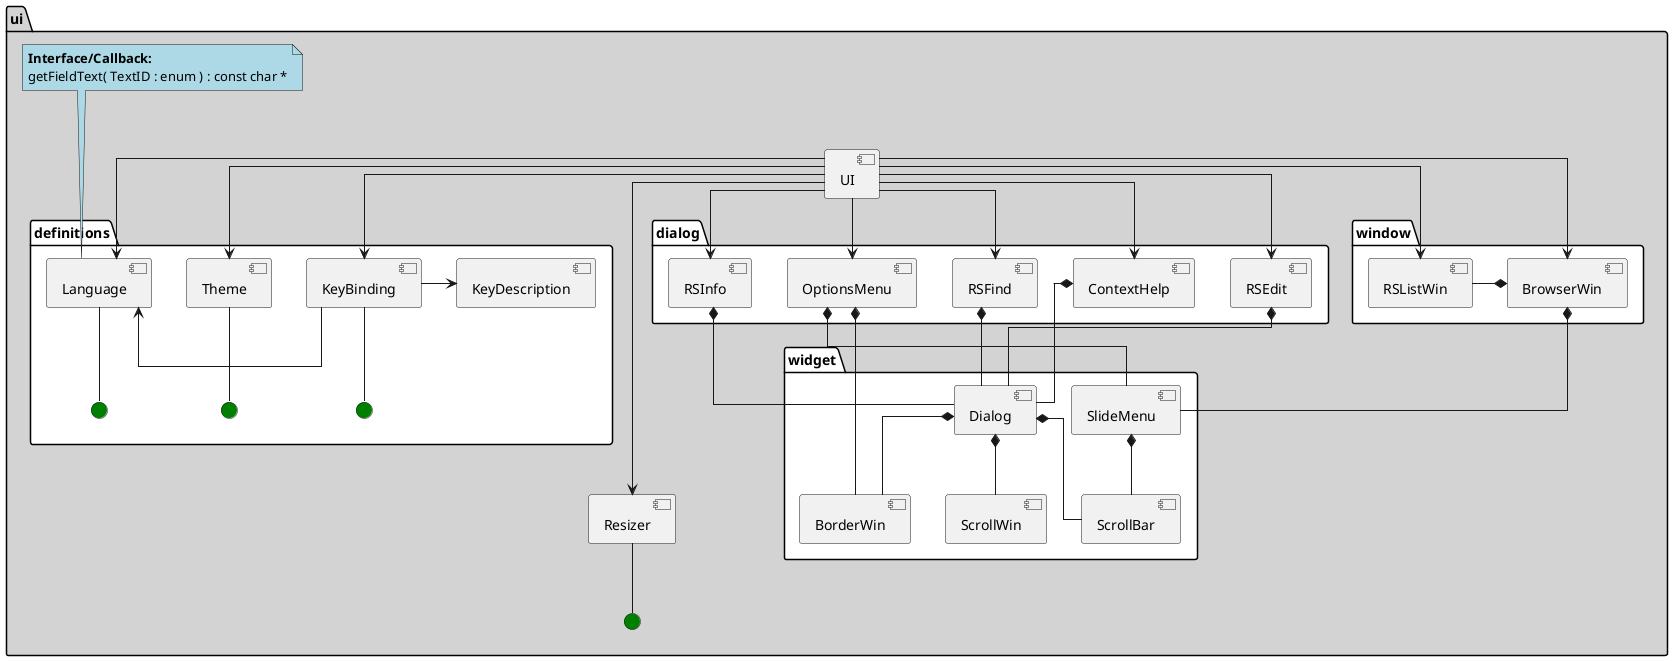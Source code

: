 @startuml
skinparam linetype ortho
'skinparam linetype polyline

package ui #lightgrey {
    component UI
    component Resizer
    interface " " as iResizer #green

    Resizer -- iResizer
    UI ----> Resizer

'    note top of iResizer : Used by all <b>dialog</b>s and <b>window</b>s

    package definitions #white {
        component Language
        component KeyDescription
        component KeyBinding
        component Theme
        interface " " as iLanguage #green
        interface " " as iTheme #green
        interface " " as iKeyBinding #green

        Language -down- iLanguage
        Theme -down- iTheme
        KeyBinding -down- iKeyBinding

        KeyBinding -> KeyDescription
        KeyBinding -> Language
    }

    UI --> KeyBinding
    UI --> Language
    UI --> Theme

    package widget #white {
        component BorderWin
        component ScrollBar
        component SlideMenu
        component Dialog
        component ScrollWin

        Dialog    *-- ScrollWin
        Dialog    *-- ScrollBar
        Dialog    *-- BorderWin
        SlideMenu *-- ScrollBar
    }


    package window #white {

        component RSListWin
        component BrowserWin

        BrowserWin *-left- RSListWin
    }

    package dialog #white {
        component ContextHelp
        component RSFind
        component RSInfo
        component RSEdit
        component OptionsMenu

        ContextHelp *-- Dialog
    }

'    dialog -[#purple]--( iKeyBinding
'    dialog -[#purple]--( iResizer


    BrowserWin  *-- SlideMenu
    OptionsMenu *-- SlideMenu
    RSFind      *-- Dialog
    RSInfo      *-- Dialog
    RSEdit      *-- Dialog
    OptionsMenu *-- BorderWin

    UI      --> OptionsMenu
    UI      --> ContextHelp
    UI      --> RSFind
    UI      --> RSInfo
    UI      --> RSEdit
    UI      --> RSListWin
    UI      --> BrowserWin



    note "**Interface/Callback:**\ngetFieldText( TextID : enum ) : const char *" as LanguageCB #lightblue
'    note "**Interface/Callback:**\nattribute( RegionID : enum ) : int" as ThemeCB #lightblue
'    note "**Interface/Callback:**\ngetAction( ContextID: enum, Key: int ) : ActionID" as KeyBindingCB #lightblue

    LanguageCB .[#blue]..> Language
'    ThemeCB .[#blue].> Theme
'    KeyBindingCB .[#blue].> KeyBinding
}

@enduml